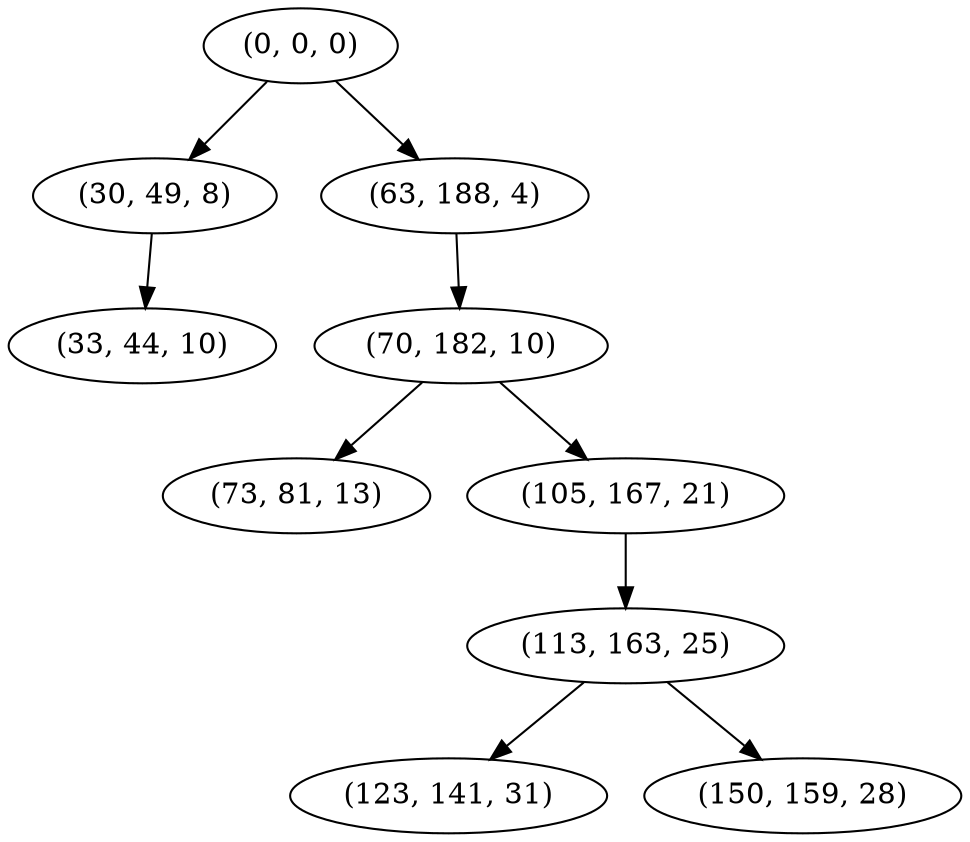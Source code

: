 digraph tree {
    "(0, 0, 0)";
    "(30, 49, 8)";
    "(33, 44, 10)";
    "(63, 188, 4)";
    "(70, 182, 10)";
    "(73, 81, 13)";
    "(105, 167, 21)";
    "(113, 163, 25)";
    "(123, 141, 31)";
    "(150, 159, 28)";
    "(0, 0, 0)" -> "(30, 49, 8)";
    "(0, 0, 0)" -> "(63, 188, 4)";
    "(30, 49, 8)" -> "(33, 44, 10)";
    "(63, 188, 4)" -> "(70, 182, 10)";
    "(70, 182, 10)" -> "(73, 81, 13)";
    "(70, 182, 10)" -> "(105, 167, 21)";
    "(105, 167, 21)" -> "(113, 163, 25)";
    "(113, 163, 25)" -> "(123, 141, 31)";
    "(113, 163, 25)" -> "(150, 159, 28)";
}
